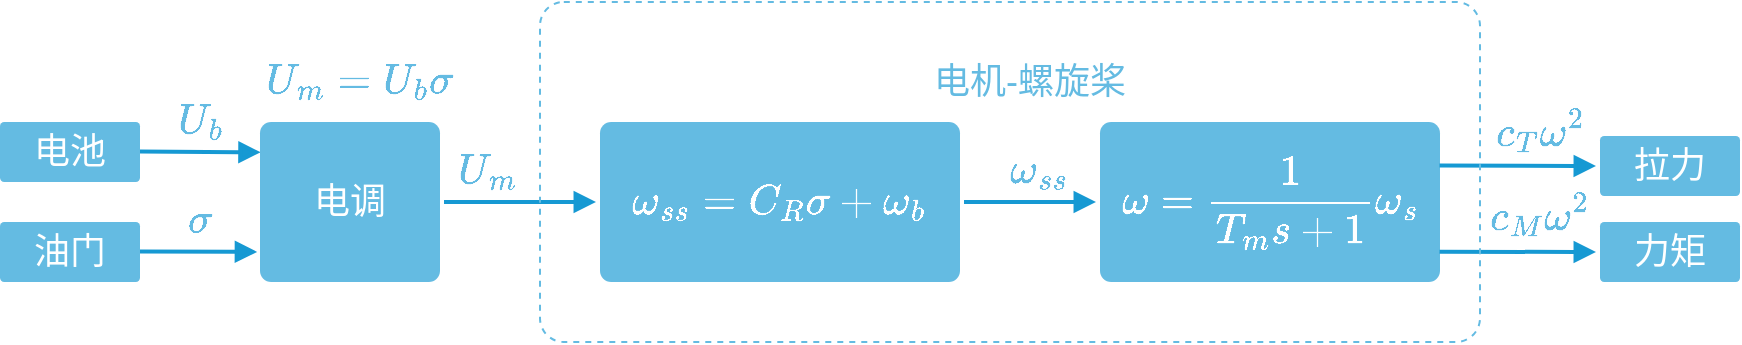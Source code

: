 <mxfile version="15.2.7" type="github">
  <diagram id="EYCX90TniHpiZehRisRN" name="Page-1">
    <mxGraphModel dx="771" dy="433" grid="1" gridSize="10" guides="1" tooltips="1" connect="1" arrows="1" fold="1" page="1" pageScale="1" pageWidth="827" pageHeight="1169" math="1" shadow="0">
      <root>
        <mxCell id="0" />
        <mxCell id="1" parent="0" />
        <mxCell id="w9jOM-Q-w0SNdMI76HiU-1" value="电池" style="rounded=1;whiteSpace=wrap;html=1;shadow=0;labelBackgroundColor=none;strokeColor=none;strokeWidth=3;fillColor=#64BBE2;fontFamily=Helvetica;fontSize=18;fontColor=#FFFFFF;align=center;spacing=5;arcSize=7;perimeterSpacing=2;" vertex="1" parent="1">
          <mxGeometry x="200" y="570" width="70" height="30" as="geometry" />
        </mxCell>
        <mxCell id="w9jOM-Q-w0SNdMI76HiU-2" value="油门" style="rounded=1;whiteSpace=wrap;html=1;shadow=0;labelBackgroundColor=none;strokeColor=none;strokeWidth=3;fillColor=#64BBE2;fontFamily=Helvetica;fontSize=18;fontColor=#FFFFFF;align=center;spacing=5;arcSize=7;perimeterSpacing=2;" vertex="1" parent="1">
          <mxGeometry x="200" y="620" width="70" height="30" as="geometry" />
        </mxCell>
        <mxCell id="w9jOM-Q-w0SNdMI76HiU-3" value="" style="edgeStyle=none;rounded=0;jumpStyle=none;html=1;shadow=0;labelBackgroundColor=none;startArrow=none;startFill=0;endArrow=block;endFill=1;jettySize=auto;orthogonalLoop=1;strokeColor=#1699D3;strokeWidth=2;fontFamily=Helvetica;fontSize=14;fontColor=#FFFFFF;spacing=5;entryX=0.025;entryY=0.204;entryDx=0;entryDy=0;entryPerimeter=0;" edge="1" parent="1" target="w9jOM-Q-w0SNdMI76HiU-7">
          <mxGeometry relative="1" as="geometry">
            <mxPoint x="270" y="584.8" as="sourcePoint" />
            <mxPoint x="317.0" y="585.2" as="targetPoint" />
          </mxGeometry>
        </mxCell>
        <mxCell id="w9jOM-Q-w0SNdMI76HiU-4" value="" style="edgeStyle=none;rounded=0;jumpStyle=none;html=1;shadow=0;labelBackgroundColor=none;startArrow=none;startFill=0;endArrow=block;endFill=1;jettySize=auto;orthogonalLoop=1;strokeColor=#1699D3;strokeWidth=2;fontFamily=Helvetica;fontSize=14;fontColor=#FFFFFF;spacing=5;entryX=0.006;entryY=0.797;entryDx=0;entryDy=0;entryPerimeter=0;" edge="1" parent="1" target="w9jOM-Q-w0SNdMI76HiU-7">
          <mxGeometry relative="1" as="geometry">
            <mxPoint x="270" y="634.8" as="sourcePoint" />
            <mxPoint x="317.0" y="635.2" as="targetPoint" />
          </mxGeometry>
        </mxCell>
        <mxCell id="w9jOM-Q-w0SNdMI76HiU-7" value="电调" style="rounded=1;whiteSpace=wrap;html=1;shadow=0;labelBackgroundColor=none;strokeColor=none;strokeWidth=3;fillColor=#64BBE2;fontFamily=Helvetica;fontSize=18;fontColor=#FFFFFF;align=center;spacing=5;arcSize=7;perimeterSpacing=2;" vertex="1" parent="1">
          <mxGeometry x="330" y="570" width="90" height="80" as="geometry" />
        </mxCell>
        <mxCell id="w9jOM-Q-w0SNdMI76HiU-8" value="$$U_b$$" style="text;html=1;strokeColor=none;fillColor=none;align=center;verticalAlign=middle;whiteSpace=wrap;rounded=0;fontSize=18;fontColor=#64BBE2;" vertex="1" parent="1">
          <mxGeometry x="280" y="560" width="40" height="20" as="geometry" />
        </mxCell>
        <mxCell id="w9jOM-Q-w0SNdMI76HiU-9" value="$$\sigma$$" style="text;html=1;strokeColor=none;fillColor=none;align=center;verticalAlign=middle;whiteSpace=wrap;rounded=0;fontSize=18;fontColor=#64BBE2;" vertex="1" parent="1">
          <mxGeometry x="280" y="610" width="40" height="20" as="geometry" />
        </mxCell>
        <mxCell id="w9jOM-Q-w0SNdMI76HiU-10" value="" style="edgeStyle=none;rounded=0;jumpStyle=none;html=1;shadow=0;labelBackgroundColor=none;startArrow=none;startFill=0;endArrow=block;endFill=1;jettySize=auto;orthogonalLoop=1;strokeColor=#1699D3;strokeWidth=2;fontFamily=Helvetica;fontSize=14;fontColor=#FFFFFF;spacing=5;entryX=0;entryY=0.5;entryDx=0;entryDy=0;exitX=1;exitY=0.5;exitDx=0;exitDy=0;" edge="1" parent="1" source="w9jOM-Q-w0SNdMI76HiU-7" target="w9jOM-Q-w0SNdMI76HiU-13">
          <mxGeometry relative="1" as="geometry">
            <mxPoint x="430" y="610" as="sourcePoint" />
            <mxPoint x="480" y="609.996" as="targetPoint" />
          </mxGeometry>
        </mxCell>
        <mxCell id="w9jOM-Q-w0SNdMI76HiU-11" value="$$U_m$$" style="text;html=1;strokeColor=none;fillColor=none;align=center;verticalAlign=middle;whiteSpace=wrap;rounded=0;fontSize=18;fontColor=#64BBE2;" vertex="1" parent="1">
          <mxGeometry x="424" y="585" width="40" height="20" as="geometry" />
        </mxCell>
        <mxCell id="w9jOM-Q-w0SNdMI76HiU-12" value="$$U_m=U_b\sigma$$" style="text;html=1;strokeColor=none;fillColor=none;align=center;verticalAlign=middle;whiteSpace=wrap;rounded=0;fontSize=18;fontColor=#64BBE2;" vertex="1" parent="1">
          <mxGeometry x="360" y="540" width="40" height="20" as="geometry" />
        </mxCell>
        <mxCell id="w9jOM-Q-w0SNdMI76HiU-13" value="$$\omega_{ss}=C_R\sigma+\omega_b$$" style="rounded=1;whiteSpace=wrap;html=1;shadow=0;labelBackgroundColor=none;strokeColor=none;strokeWidth=3;fillColor=#64BBE2;fontFamily=Helvetica;fontSize=18;fontColor=#FFFFFF;align=center;spacing=5;arcSize=7;perimeterSpacing=2;" vertex="1" parent="1">
          <mxGeometry x="500" y="570" width="180" height="80" as="geometry" />
        </mxCell>
        <mxCell id="w9jOM-Q-w0SNdMI76HiU-14" value="" style="edgeStyle=none;rounded=0;jumpStyle=none;html=1;shadow=0;labelBackgroundColor=none;startArrow=none;startFill=0;endArrow=block;endFill=1;jettySize=auto;orthogonalLoop=1;strokeColor=#1699D3;strokeWidth=2;fontFamily=Helvetica;fontSize=14;fontColor=#FFFFFF;spacing=5;entryX=0;entryY=0.5;entryDx=0;entryDy=0;exitX=1;exitY=0.5;exitDx=0;exitDy=0;" edge="1" parent="1" source="w9jOM-Q-w0SNdMI76HiU-13" target="w9jOM-Q-w0SNdMI76HiU-16">
          <mxGeometry relative="1" as="geometry">
            <mxPoint x="590" y="610" as="sourcePoint" />
            <mxPoint x="650.35" y="610.336" as="targetPoint" />
          </mxGeometry>
        </mxCell>
        <mxCell id="w9jOM-Q-w0SNdMI76HiU-16" value="$$\omega=\frac{1}{T_ms+1}\omega_s$$" style="rounded=1;whiteSpace=wrap;html=1;shadow=0;labelBackgroundColor=none;strokeColor=none;strokeWidth=3;fillColor=#64BBE2;fontFamily=Helvetica;fontSize=18;fontColor=#FFFFFF;align=center;spacing=5;arcSize=7;perimeterSpacing=2;" vertex="1" parent="1">
          <mxGeometry x="750" y="570" width="170" height="80" as="geometry" />
        </mxCell>
        <mxCell id="w9jOM-Q-w0SNdMI76HiU-18" value="$$\omega_{ss}$$" style="text;html=1;strokeColor=none;fillColor=none;align=center;verticalAlign=middle;whiteSpace=wrap;rounded=0;fontSize=18;fontColor=#64BBE2;" vertex="1" parent="1">
          <mxGeometry x="700" y="585" width="40" height="20" as="geometry" />
        </mxCell>
        <mxCell id="w9jOM-Q-w0SNdMI76HiU-20" value="" style="edgeStyle=none;rounded=0;jumpStyle=none;html=1;shadow=0;labelBackgroundColor=none;startArrow=none;startFill=0;endArrow=block;endFill=1;jettySize=auto;orthogonalLoop=1;strokeColor=#1699D3;strokeWidth=2;fontFamily=Helvetica;fontSize=14;fontColor=#FFFFFF;spacing=5;exitX=0.987;exitY=0.282;exitDx=0;exitDy=0;exitPerimeter=0;entryX=0;entryY=0.5;entryDx=0;entryDy=0;" edge="1" parent="1" source="w9jOM-Q-w0SNdMI76HiU-16" target="w9jOM-Q-w0SNdMI76HiU-24">
          <mxGeometry relative="1" as="geometry">
            <mxPoint x="910" y="592" as="sourcePoint" />
            <mxPoint x="940" y="592" as="targetPoint" />
          </mxGeometry>
        </mxCell>
        <mxCell id="w9jOM-Q-w0SNdMI76HiU-21" value="" style="edgeStyle=none;rounded=0;jumpStyle=none;html=1;shadow=0;labelBackgroundColor=none;startArrow=none;startFill=0;endArrow=block;endFill=1;jettySize=auto;orthogonalLoop=1;strokeColor=#1699D3;strokeWidth=2;fontFamily=Helvetica;fontSize=14;fontColor=#FFFFFF;spacing=5;exitX=0.987;exitY=0.796;exitDx=0;exitDy=0;exitPerimeter=0;entryX=0;entryY=0.5;entryDx=0;entryDy=0;" edge="1" parent="1" source="w9jOM-Q-w0SNdMI76HiU-16" target="w9jOM-Q-w0SNdMI76HiU-25">
          <mxGeometry relative="1" as="geometry">
            <mxPoint x="890.0" y="634.86" as="sourcePoint" />
            <mxPoint x="940" y="635" as="targetPoint" />
          </mxGeometry>
        </mxCell>
        <mxCell id="w9jOM-Q-w0SNdMI76HiU-22" value="$$c_T\omega^2$$" style="text;html=1;strokeColor=none;fillColor=none;align=center;verticalAlign=middle;whiteSpace=wrap;rounded=0;fontSize=18;fontColor=#64BBE2;" vertex="1" parent="1">
          <mxGeometry x="950" y="565" width="40" height="20" as="geometry" />
        </mxCell>
        <mxCell id="w9jOM-Q-w0SNdMI76HiU-23" value="$$c_M\omega^2$$" style="text;html=1;strokeColor=none;fillColor=none;align=center;verticalAlign=middle;whiteSpace=wrap;rounded=0;fontSize=18;fontColor=#64BBE2;" vertex="1" parent="1">
          <mxGeometry x="950" y="607" width="40" height="20" as="geometry" />
        </mxCell>
        <mxCell id="w9jOM-Q-w0SNdMI76HiU-24" value="拉力" style="rounded=1;whiteSpace=wrap;html=1;shadow=0;labelBackgroundColor=none;strokeColor=none;strokeWidth=3;fillColor=#64BBE2;fontFamily=Helvetica;fontSize=18;fontColor=#FFFFFF;align=center;spacing=5;arcSize=7;perimeterSpacing=2;" vertex="1" parent="1">
          <mxGeometry x="1000" y="577" width="70" height="30" as="geometry" />
        </mxCell>
        <mxCell id="w9jOM-Q-w0SNdMI76HiU-25" value="力矩" style="rounded=1;whiteSpace=wrap;html=1;shadow=0;labelBackgroundColor=none;strokeColor=none;strokeWidth=3;fillColor=#64BBE2;fontFamily=Helvetica;fontSize=18;fontColor=#FFFFFF;align=center;spacing=5;arcSize=7;perimeterSpacing=2;" vertex="1" parent="1">
          <mxGeometry x="1000" y="620" width="70" height="30" as="geometry" />
        </mxCell>
        <mxCell id="w9jOM-Q-w0SNdMI76HiU-26" value="" style="rounded=1;whiteSpace=wrap;html=1;shadow=0;labelBackgroundColor=none;strokeColor=#64BBE2;strokeWidth=1;fillColor=none;fontFamily=Helvetica;fontSize=18;fontColor=#FFFFFF;align=center;spacing=5;arcSize=7;perimeterSpacing=2;dashed=1;" vertex="1" parent="1">
          <mxGeometry x="470" y="510" width="470" height="170" as="geometry" />
        </mxCell>
        <mxCell id="w9jOM-Q-w0SNdMI76HiU-27" value="电机-螺旋桨" style="text;html=1;strokeColor=none;fillColor=none;align=center;verticalAlign=middle;whiteSpace=wrap;rounded=0;dashed=1;fontSize=18;fontColor=#64BBE2;" vertex="1" parent="1">
          <mxGeometry x="620" y="540" width="190" height="20" as="geometry" />
        </mxCell>
      </root>
    </mxGraphModel>
  </diagram>
</mxfile>
